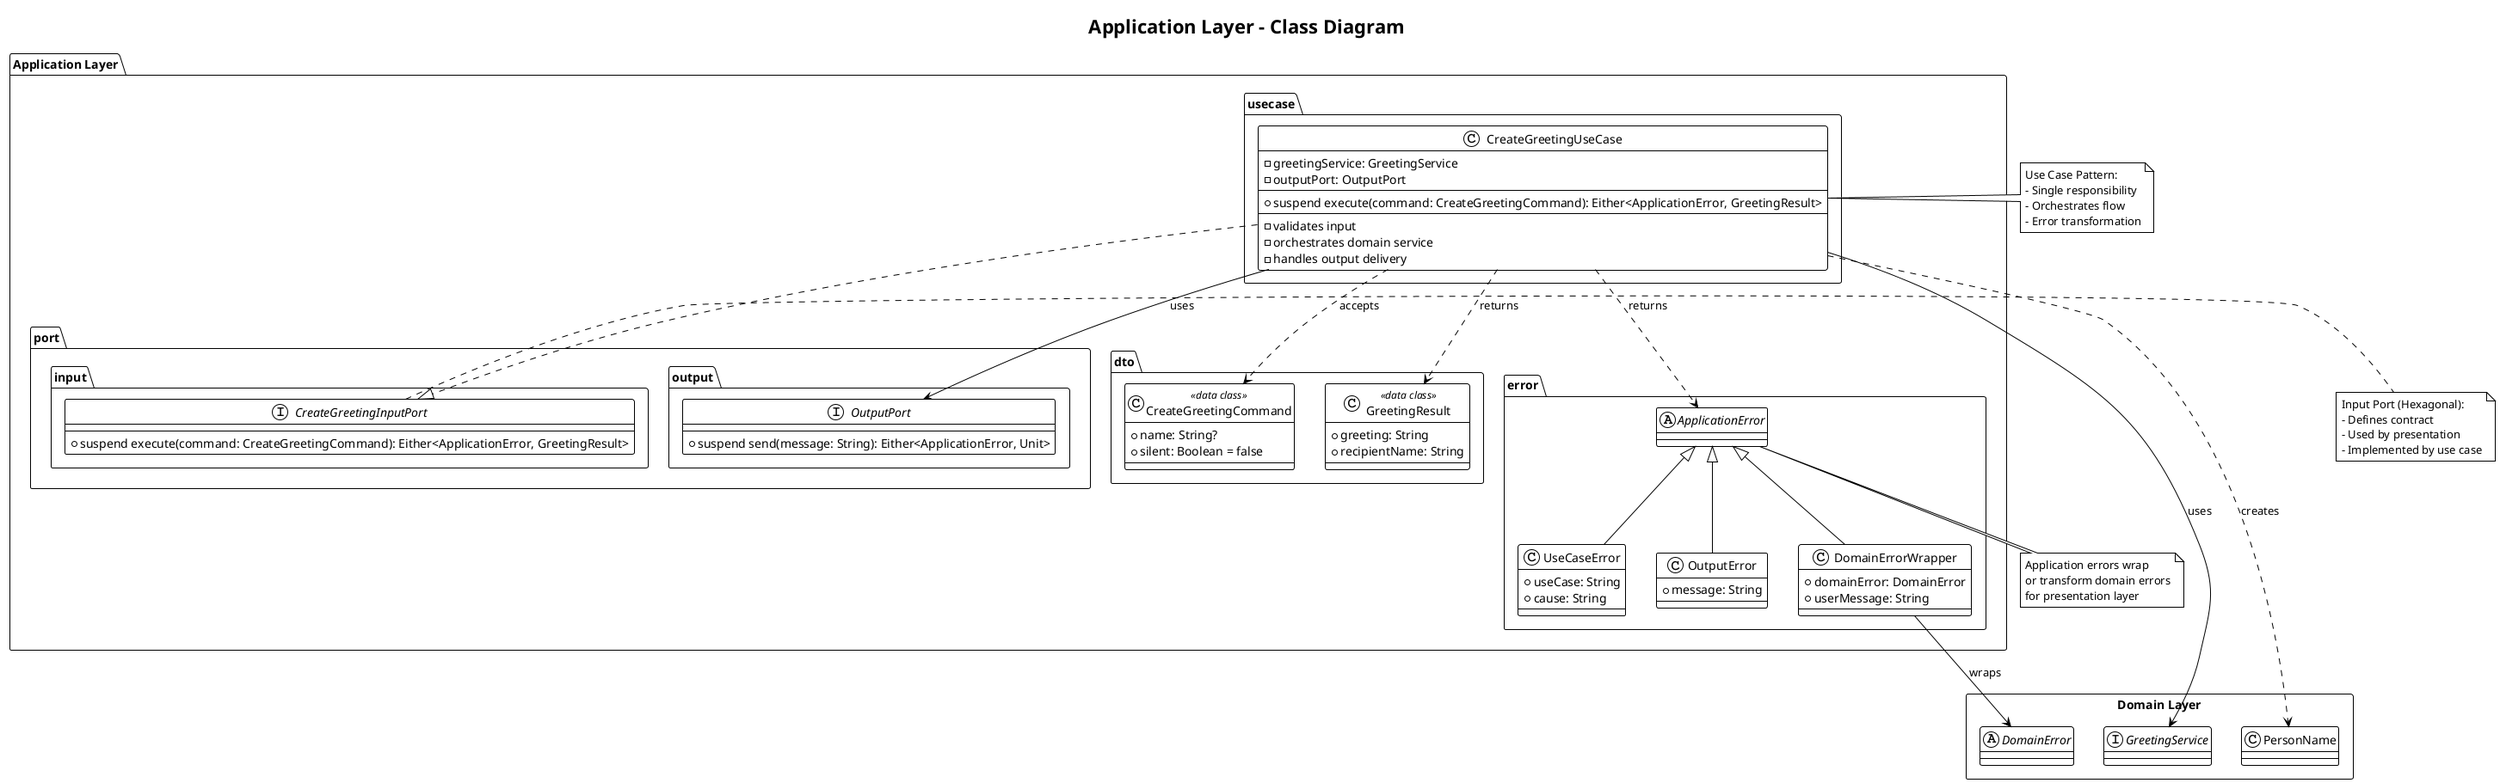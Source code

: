 @startuml application-layer-class
!theme plain
title Application Layer - Class Diagram

package "Application Layer" {
    package "port.input" {
        interface CreateGreetingInputPort {
            + suspend execute(command: CreateGreetingCommand): Either<ApplicationError, GreetingResult>
        }
    }
    
    package "port.output" {
        interface OutputPort {
            + suspend send(message: String): Either<ApplicationError, Unit>
        }
    }
    
    package "usecase" {
        class CreateGreetingUseCase {
            - greetingService: GreetingService
            - outputPort: OutputPort
            --
            + suspend execute(command: CreateGreetingCommand): Either<ApplicationError, GreetingResult>
            --
            - validates input
            - orchestrates domain service
            - handles output delivery
        }
    }
    
    package "dto" {
        class CreateGreetingCommand <<data class>> {
            + name: String?
            + silent: Boolean = false
        }
        
        class GreetingResult <<data class>> {
            + greeting: String
            + recipientName: String
        }
    }
    
    package "error" {
        abstract class ApplicationError
        
        class UseCaseError {
            + useCase: String
            + cause: String
        }
        
        class OutputError {
            + message: String
        }
        
        class DomainErrorWrapper {
            + domainError: DomainError
            + userMessage: String
        }
        
        ApplicationError <|-- UseCaseError
        ApplicationError <|-- OutputError
        ApplicationError <|-- DomainErrorWrapper
    }
}

package "Domain Layer" <<Rectangle>> {
    interface GreetingService
    class PersonName
    abstract class DomainError
}

' Implementation relationship
CreateGreetingUseCase ..|> CreateGreetingInputPort

' Dependencies
CreateGreetingUseCase --> GreetingService : uses
CreateGreetingUseCase --> OutputPort : uses
CreateGreetingUseCase ..> CreateGreetingCommand : accepts
CreateGreetingUseCase ..> GreetingResult : returns
CreateGreetingUseCase ..> PersonName : creates
CreateGreetingUseCase ..> ApplicationError : returns
DomainErrorWrapper --> DomainError : wraps

' Notes
note right of CreateGreetingUseCase
    Use Case Pattern:
    - Single responsibility
    - Orchestrates flow
    - Error transformation
end note

note right of CreateGreetingInputPort
    Input Port (Hexagonal):
    - Defines contract
    - Used by presentation
    - Implemented by use case
end note

note bottom of ApplicationError
    Application errors wrap
    or transform domain errors
    for presentation layer
end note

@enduml